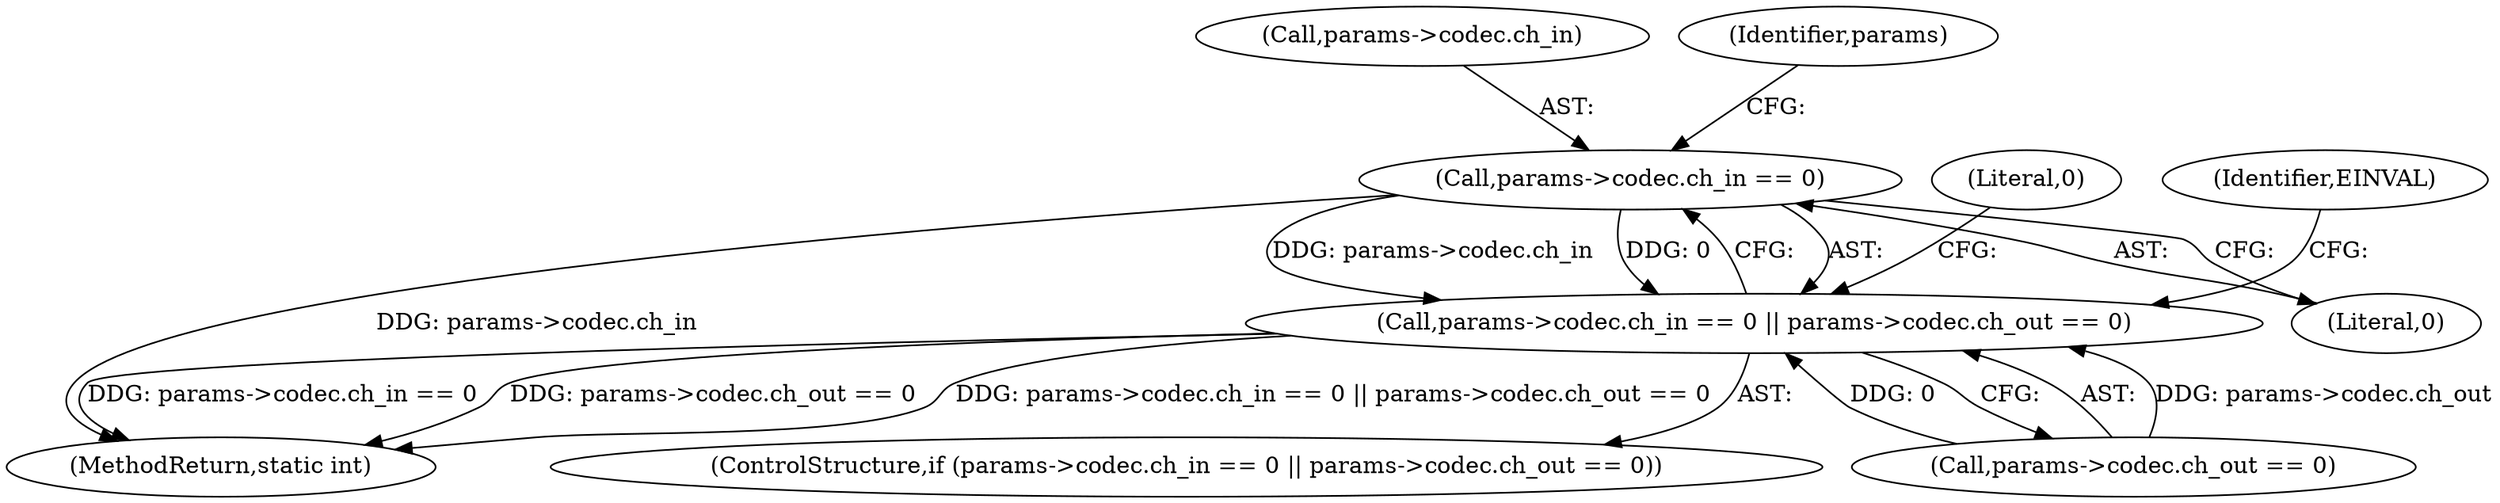 digraph "0_linux_6217e5ede23285ddfee10d2e4ba0cc2d4c046205@pointer" {
"1000151" [label="(Call,params->codec.ch_in == 0)"];
"1000150" [label="(Call,params->codec.ch_in == 0 || params->codec.ch_out == 0)"];
"1000169" [label="(Literal,0)"];
"1000149" [label="(ControlStructure,if (params->codec.ch_in == 0 || params->codec.ch_out == 0))"];
"1000170" [label="(MethodReturn,static int)"];
"1000152" [label="(Call,params->codec.ch_in)"];
"1000167" [label="(Identifier,EINVAL)"];
"1000158" [label="(Call,params->codec.ch_out == 0)"];
"1000157" [label="(Literal,0)"];
"1000151" [label="(Call,params->codec.ch_in == 0)"];
"1000150" [label="(Call,params->codec.ch_in == 0 || params->codec.ch_out == 0)"];
"1000161" [label="(Identifier,params)"];
"1000151" -> "1000150"  [label="AST: "];
"1000151" -> "1000157"  [label="CFG: "];
"1000152" -> "1000151"  [label="AST: "];
"1000157" -> "1000151"  [label="AST: "];
"1000161" -> "1000151"  [label="CFG: "];
"1000150" -> "1000151"  [label="CFG: "];
"1000151" -> "1000170"  [label="DDG: params->codec.ch_in"];
"1000151" -> "1000150"  [label="DDG: params->codec.ch_in"];
"1000151" -> "1000150"  [label="DDG: 0"];
"1000150" -> "1000149"  [label="AST: "];
"1000150" -> "1000158"  [label="CFG: "];
"1000158" -> "1000150"  [label="AST: "];
"1000167" -> "1000150"  [label="CFG: "];
"1000169" -> "1000150"  [label="CFG: "];
"1000150" -> "1000170"  [label="DDG: params->codec.ch_in == 0 || params->codec.ch_out == 0"];
"1000150" -> "1000170"  [label="DDG: params->codec.ch_in == 0"];
"1000150" -> "1000170"  [label="DDG: params->codec.ch_out == 0"];
"1000158" -> "1000150"  [label="DDG: params->codec.ch_out"];
"1000158" -> "1000150"  [label="DDG: 0"];
}
